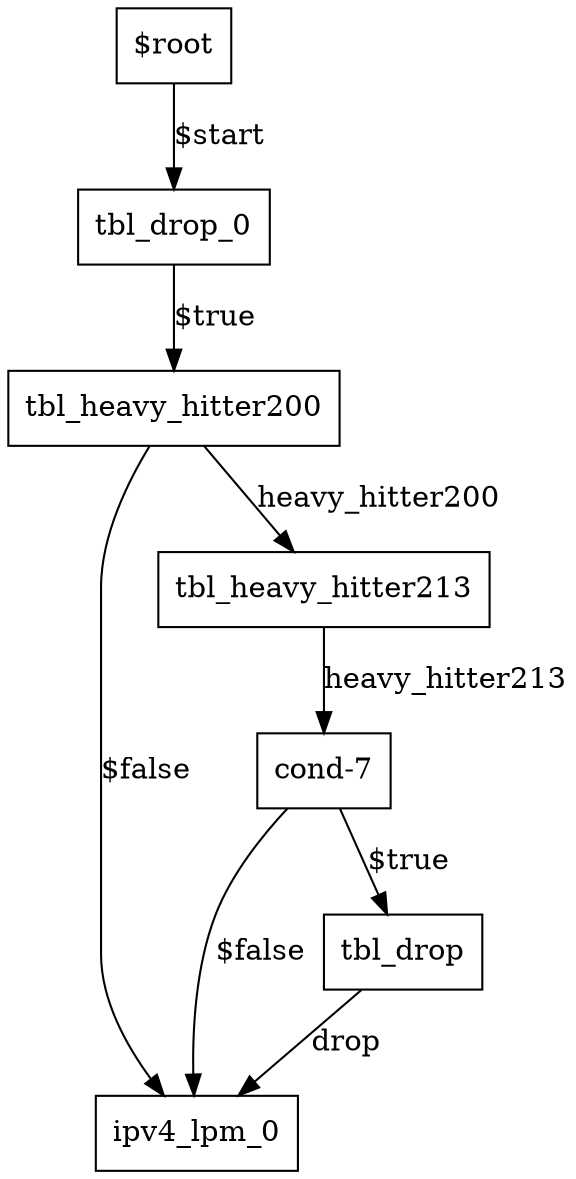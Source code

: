 digraph ingress {
0 [label="$root" shape=box color="black"];
5 [label="cond-7" shape=box color="black"];
4 [label="ipv4_lpm_0" shape=box color="black"];
6 [label="tbl_drop" shape=box color="black"];
1 [label="tbl_drop_0" shape=box color="black"];
2 [label="tbl_heavy_hitter200" shape=box color="black"];
3 [label="tbl_heavy_hitter213" shape=box color="black"];
0-> 1 [label="$start" color="black"];
5-> 6 [label="$true" color="black"];
5-> 4 [label="$false" color="black"];
6-> 4 [label="drop" color="black"];
1-> 2 [label="$true" color="black"];
2-> 3 [label="heavy_hitter200" color="black"];
2-> 4 [label="$false" color="black"];
3-> 5 [label="heavy_hitter213" color="black"];
}
